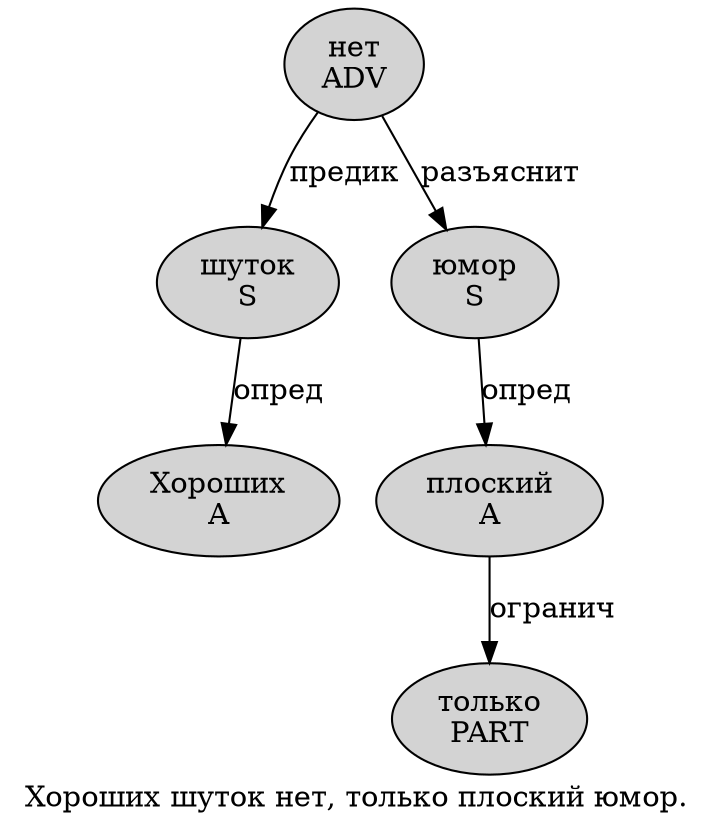 digraph SENTENCE_2891 {
	graph [label="Хороших шуток нет, только плоский юмор."]
	node [style=filled]
		0 [label="Хороших
A" color="" fillcolor=lightgray penwidth=1 shape=ellipse]
		1 [label="шуток
S" color="" fillcolor=lightgray penwidth=1 shape=ellipse]
		2 [label="нет
ADV" color="" fillcolor=lightgray penwidth=1 shape=ellipse]
		4 [label="только
PART" color="" fillcolor=lightgray penwidth=1 shape=ellipse]
		5 [label="плоский
A" color="" fillcolor=lightgray penwidth=1 shape=ellipse]
		6 [label="юмор
S" color="" fillcolor=lightgray penwidth=1 shape=ellipse]
			2 -> 1 [label="предик"]
			2 -> 6 [label="разъяснит"]
			1 -> 0 [label="опред"]
			5 -> 4 [label="огранич"]
			6 -> 5 [label="опред"]
}
